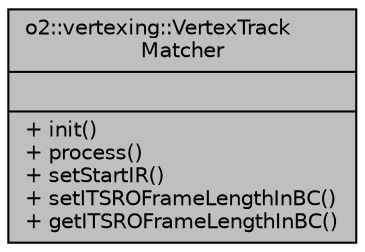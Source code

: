digraph "o2::vertexing::VertexTrackMatcher"
{
 // INTERACTIVE_SVG=YES
  bgcolor="transparent";
  edge [fontname="Helvetica",fontsize="10",labelfontname="Helvetica",labelfontsize="10"];
  node [fontname="Helvetica",fontsize="10",shape=record];
  Node1 [label="{o2::vertexing::VertexTrack\lMatcher\n||+ init()\l+ process()\l+ setStartIR()\l+ setITSROFrameLengthInBC()\l+ getITSROFrameLengthInBC()\l}",height=0.2,width=0.4,color="black", fillcolor="grey75", style="filled", fontcolor="black"];
}
